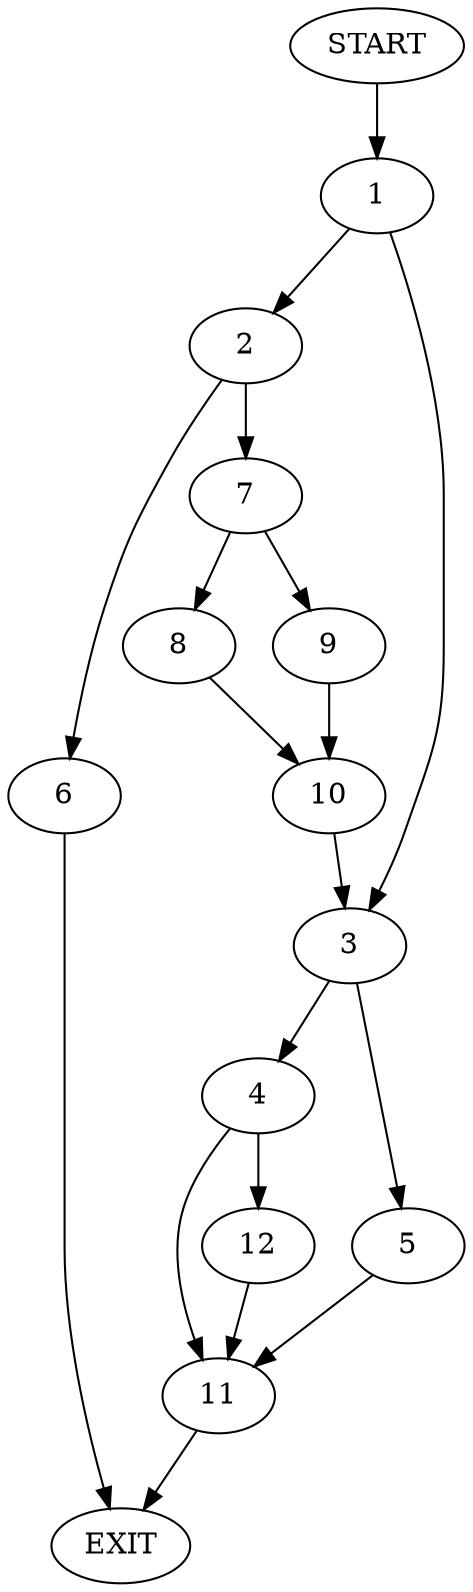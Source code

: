 digraph {
0 [label="START"]
13 [label="EXIT"]
0 -> 1
1 -> 2
1 -> 3
3 -> 4
3 -> 5
2 -> 6
2 -> 7
6 -> 13
7 -> 8
7 -> 9
9 -> 10
8 -> 10
10 -> 3
5 -> 11
4 -> 11
4 -> 12
11 -> 13
12 -> 11
}
